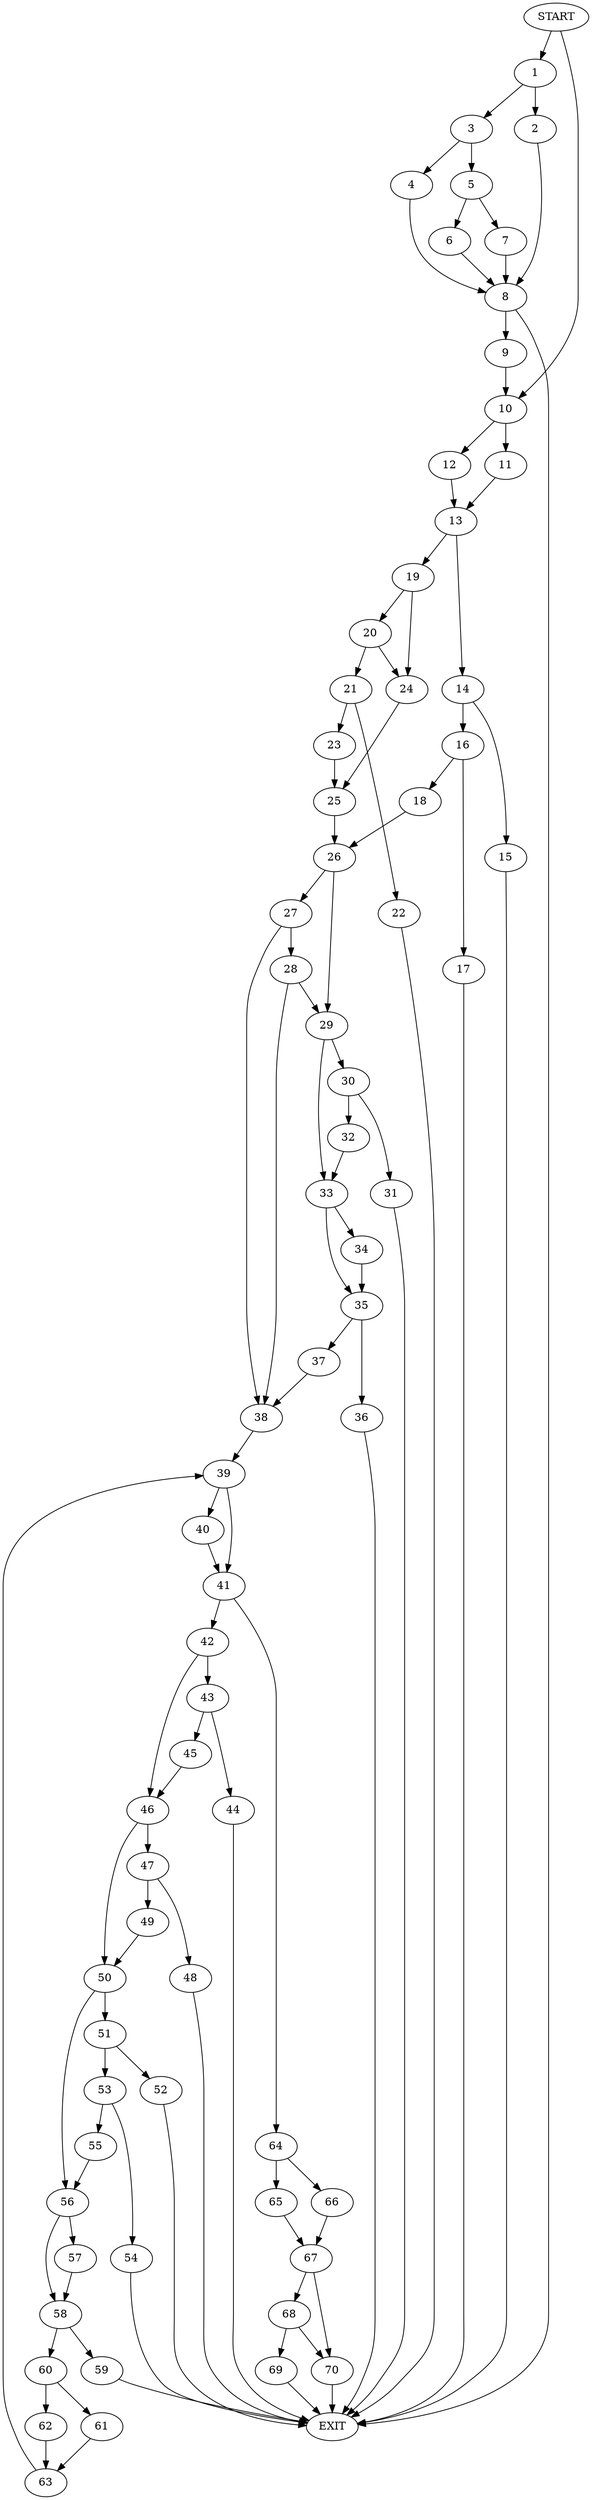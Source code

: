 digraph { 
0 [label="START"];
1;
2;
3;
4;
5;
6;
7;
8;
9;
10;
11;
12;
13;
14;
15;
16;
17;
18;
19;
20;
21;
22;
23;
24;
25;
26;
27;
28;
29;
30;
31;
32;
33;
34;
35;
36;
37;
38;
39;
40;
41;
42;
43;
44;
45;
46;
47;
48;
49;
50;
51;
52;
53;
54;
55;
56;
57;
58;
59;
60;
61;
62;
63;
64;
65;
66;
67;
68;
69;
70;
71[label="EXIT"];
0 -> 1;
0 -> 10;
1 -> 2;
1 -> 3;
2 -> 8;
3 -> 4;
3 -> 5;
4 -> 8;
5 -> 6;
5 -> 7;
6 -> 8;
7 -> 8;
8 -> 71;
8 -> 9;
9 -> 10;
10 -> 11;
10 -> 12;
11 -> 13;
12 -> 13;
13 -> 14;
13 -> 19;
14 -> 15;
14 -> 16;
15 -> 71;
16 -> 17;
16 -> 18;
17 -> 71;
18 -> 26;
19 -> 20;
19 -> 24;
20 -> 21;
20 -> 24;
21 -> 22;
21 -> 23;
22 -> 71;
23 -> 25;
24 -> 25;
25 -> 26;
26 -> 29;
26 -> 27;
27 -> 28;
27 -> 38;
28 -> 29;
28 -> 38;
29 -> 30;
29 -> 33;
30 -> 31;
30 -> 32;
31 -> 71;
32 -> 33;
33 -> 34;
33 -> 35;
34 -> 35;
35 -> 36;
35 -> 37;
36 -> 71;
37 -> 38;
38 -> 39;
39 -> 40;
39 -> 41;
40 -> 41;
41 -> 42;
41 -> 64;
42 -> 43;
42 -> 46;
43 -> 44;
43 -> 45;
44 -> 71;
45 -> 46;
46 -> 47;
46 -> 50;
47 -> 48;
47 -> 49;
48 -> 71;
49 -> 50;
50 -> 51;
50 -> 56;
51 -> 52;
51 -> 53;
52 -> 71;
53 -> 54;
53 -> 55;
54 -> 71;
55 -> 56;
56 -> 57;
56 -> 58;
57 -> 58;
58 -> 59;
58 -> 60;
59 -> 71;
60 -> 61;
60 -> 62;
61 -> 63;
62 -> 63;
63 -> 39;
64 -> 65;
64 -> 66;
65 -> 67;
66 -> 67;
67 -> 68;
67 -> 70;
68 -> 69;
68 -> 70;
69 -> 71;
70 -> 71;
}